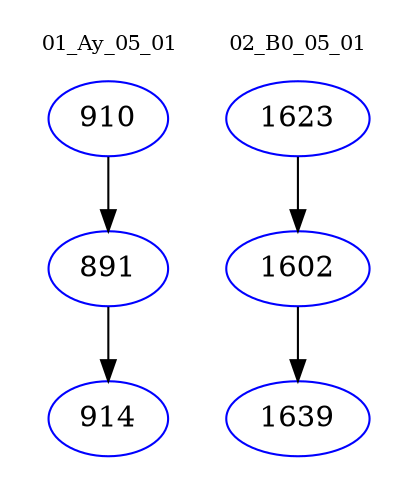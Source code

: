 digraph{
subgraph cluster_0 {
color = white
label = "01_Ay_05_01";
fontsize=10;
T0_910 [label="910", color="blue"]
T0_910 -> T0_891 [color="black"]
T0_891 [label="891", color="blue"]
T0_891 -> T0_914 [color="black"]
T0_914 [label="914", color="blue"]
}
subgraph cluster_1 {
color = white
label = "02_B0_05_01";
fontsize=10;
T1_1623 [label="1623", color="blue"]
T1_1623 -> T1_1602 [color="black"]
T1_1602 [label="1602", color="blue"]
T1_1602 -> T1_1639 [color="black"]
T1_1639 [label="1639", color="blue"]
}
}
